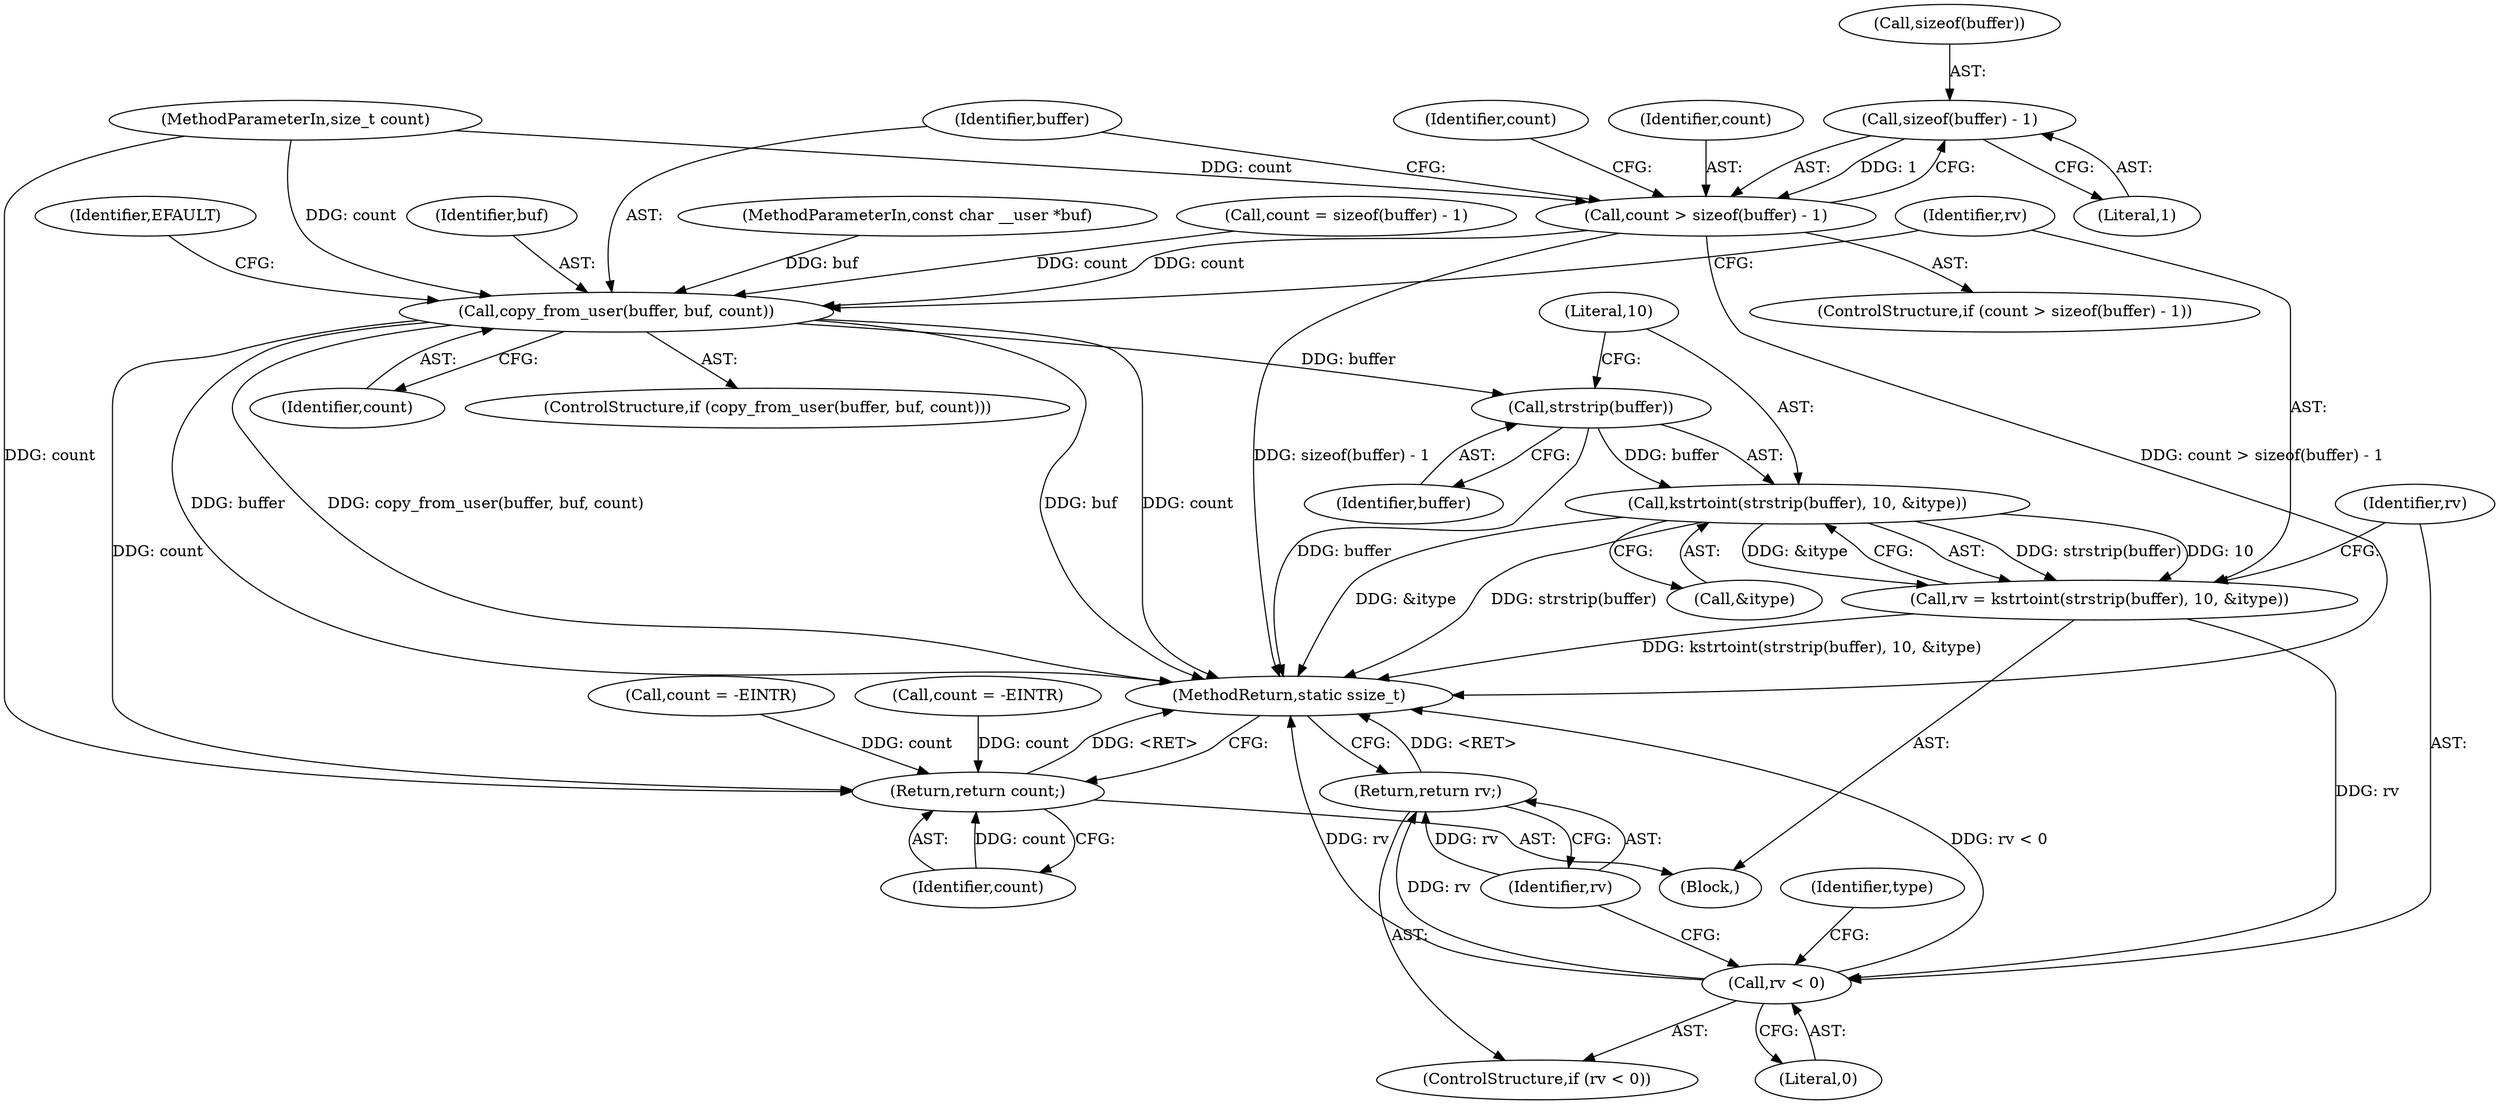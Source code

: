 digraph "0_linux_04f5866e41fb70690e28397487d8bd8eea7d712a_0@API" {
"1000125" [label="(Call,sizeof(buffer) - 1)"];
"1000123" [label="(Call,count > sizeof(buffer) - 1)"];
"1000136" [label="(Call,copy_from_user(buffer, buf, count))"];
"1000146" [label="(Call,strstrip(buffer))"];
"1000145" [label="(Call,kstrtoint(strstrip(buffer), 10, &itype))"];
"1000143" [label="(Call,rv = kstrtoint(strstrip(buffer), 10, &itype))"];
"1000152" [label="(Call,rv < 0)"];
"1000155" [label="(Return,return rv;)"];
"1000351" [label="(Return,return count;)"];
"1000154" [label="(Literal,0)"];
"1000128" [label="(Literal,1)"];
"1000135" [label="(ControlStructure,if (copy_from_user(buffer, buf, count)))"];
"1000142" [label="(Identifier,EFAULT)"];
"1000269" [label="(Call,count = -EINTR)"];
"1000148" [label="(Literal,10)"];
"1000138" [label="(Identifier,buf)"];
"1000351" [label="(Return,return count;)"];
"1000149" [label="(Call,&itype)"];
"1000155" [label="(Return,return rv;)"];
"1000122" [label="(ControlStructure,if (count > sizeof(buffer) - 1))"];
"1000139" [label="(Identifier,count)"];
"1000108" [label="(Block,)"];
"1000206" [label="(Call,count = -EINTR)"];
"1000152" [label="(Call,rv < 0)"];
"1000353" [label="(MethodReturn,static ssize_t)"];
"1000145" [label="(Call,kstrtoint(strstrip(buffer), 10, &itype))"];
"1000151" [label="(ControlStructure,if (rv < 0))"];
"1000125" [label="(Call,sizeof(buffer) - 1)"];
"1000144" [label="(Identifier,rv)"];
"1000153" [label="(Identifier,rv)"];
"1000143" [label="(Call,rv = kstrtoint(strstrip(buffer), 10, &itype))"];
"1000137" [label="(Identifier,buffer)"];
"1000352" [label="(Identifier,count)"];
"1000146" [label="(Call,strstrip(buffer))"];
"1000156" [label="(Identifier,rv)"];
"1000106" [label="(MethodParameterIn,size_t count)"];
"1000105" [label="(MethodParameterIn,const char __user *buf)"];
"1000123" [label="(Call,count > sizeof(buffer) - 1)"];
"1000158" [label="(Identifier,type)"];
"1000130" [label="(Identifier,count)"];
"1000124" [label="(Identifier,count)"];
"1000126" [label="(Call,sizeof(buffer))"];
"1000136" [label="(Call,copy_from_user(buffer, buf, count))"];
"1000129" [label="(Call,count = sizeof(buffer) - 1)"];
"1000147" [label="(Identifier,buffer)"];
"1000125" -> "1000123"  [label="AST: "];
"1000125" -> "1000128"  [label="CFG: "];
"1000126" -> "1000125"  [label="AST: "];
"1000128" -> "1000125"  [label="AST: "];
"1000123" -> "1000125"  [label="CFG: "];
"1000125" -> "1000123"  [label="DDG: 1"];
"1000123" -> "1000122"  [label="AST: "];
"1000124" -> "1000123"  [label="AST: "];
"1000130" -> "1000123"  [label="CFG: "];
"1000137" -> "1000123"  [label="CFG: "];
"1000123" -> "1000353"  [label="DDG: sizeof(buffer) - 1"];
"1000123" -> "1000353"  [label="DDG: count > sizeof(buffer) - 1"];
"1000106" -> "1000123"  [label="DDG: count"];
"1000123" -> "1000136"  [label="DDG: count"];
"1000136" -> "1000135"  [label="AST: "];
"1000136" -> "1000139"  [label="CFG: "];
"1000137" -> "1000136"  [label="AST: "];
"1000138" -> "1000136"  [label="AST: "];
"1000139" -> "1000136"  [label="AST: "];
"1000142" -> "1000136"  [label="CFG: "];
"1000144" -> "1000136"  [label="CFG: "];
"1000136" -> "1000353"  [label="DDG: count"];
"1000136" -> "1000353"  [label="DDG: copy_from_user(buffer, buf, count)"];
"1000136" -> "1000353"  [label="DDG: buf"];
"1000136" -> "1000353"  [label="DDG: buffer"];
"1000105" -> "1000136"  [label="DDG: buf"];
"1000129" -> "1000136"  [label="DDG: count"];
"1000106" -> "1000136"  [label="DDG: count"];
"1000136" -> "1000146"  [label="DDG: buffer"];
"1000136" -> "1000351"  [label="DDG: count"];
"1000146" -> "1000145"  [label="AST: "];
"1000146" -> "1000147"  [label="CFG: "];
"1000147" -> "1000146"  [label="AST: "];
"1000148" -> "1000146"  [label="CFG: "];
"1000146" -> "1000353"  [label="DDG: buffer"];
"1000146" -> "1000145"  [label="DDG: buffer"];
"1000145" -> "1000143"  [label="AST: "];
"1000145" -> "1000149"  [label="CFG: "];
"1000148" -> "1000145"  [label="AST: "];
"1000149" -> "1000145"  [label="AST: "];
"1000143" -> "1000145"  [label="CFG: "];
"1000145" -> "1000353"  [label="DDG: &itype"];
"1000145" -> "1000353"  [label="DDG: strstrip(buffer)"];
"1000145" -> "1000143"  [label="DDG: strstrip(buffer)"];
"1000145" -> "1000143"  [label="DDG: 10"];
"1000145" -> "1000143"  [label="DDG: &itype"];
"1000143" -> "1000108"  [label="AST: "];
"1000144" -> "1000143"  [label="AST: "];
"1000153" -> "1000143"  [label="CFG: "];
"1000143" -> "1000353"  [label="DDG: kstrtoint(strstrip(buffer), 10, &itype)"];
"1000143" -> "1000152"  [label="DDG: rv"];
"1000152" -> "1000151"  [label="AST: "];
"1000152" -> "1000154"  [label="CFG: "];
"1000153" -> "1000152"  [label="AST: "];
"1000154" -> "1000152"  [label="AST: "];
"1000156" -> "1000152"  [label="CFG: "];
"1000158" -> "1000152"  [label="CFG: "];
"1000152" -> "1000353"  [label="DDG: rv < 0"];
"1000152" -> "1000353"  [label="DDG: rv"];
"1000152" -> "1000155"  [label="DDG: rv"];
"1000155" -> "1000151"  [label="AST: "];
"1000155" -> "1000156"  [label="CFG: "];
"1000156" -> "1000155"  [label="AST: "];
"1000353" -> "1000155"  [label="CFG: "];
"1000155" -> "1000353"  [label="DDG: <RET>"];
"1000156" -> "1000155"  [label="DDG: rv"];
"1000351" -> "1000108"  [label="AST: "];
"1000351" -> "1000352"  [label="CFG: "];
"1000352" -> "1000351"  [label="AST: "];
"1000353" -> "1000351"  [label="CFG: "];
"1000351" -> "1000353"  [label="DDG: <RET>"];
"1000352" -> "1000351"  [label="DDG: count"];
"1000206" -> "1000351"  [label="DDG: count"];
"1000269" -> "1000351"  [label="DDG: count"];
"1000106" -> "1000351"  [label="DDG: count"];
}
